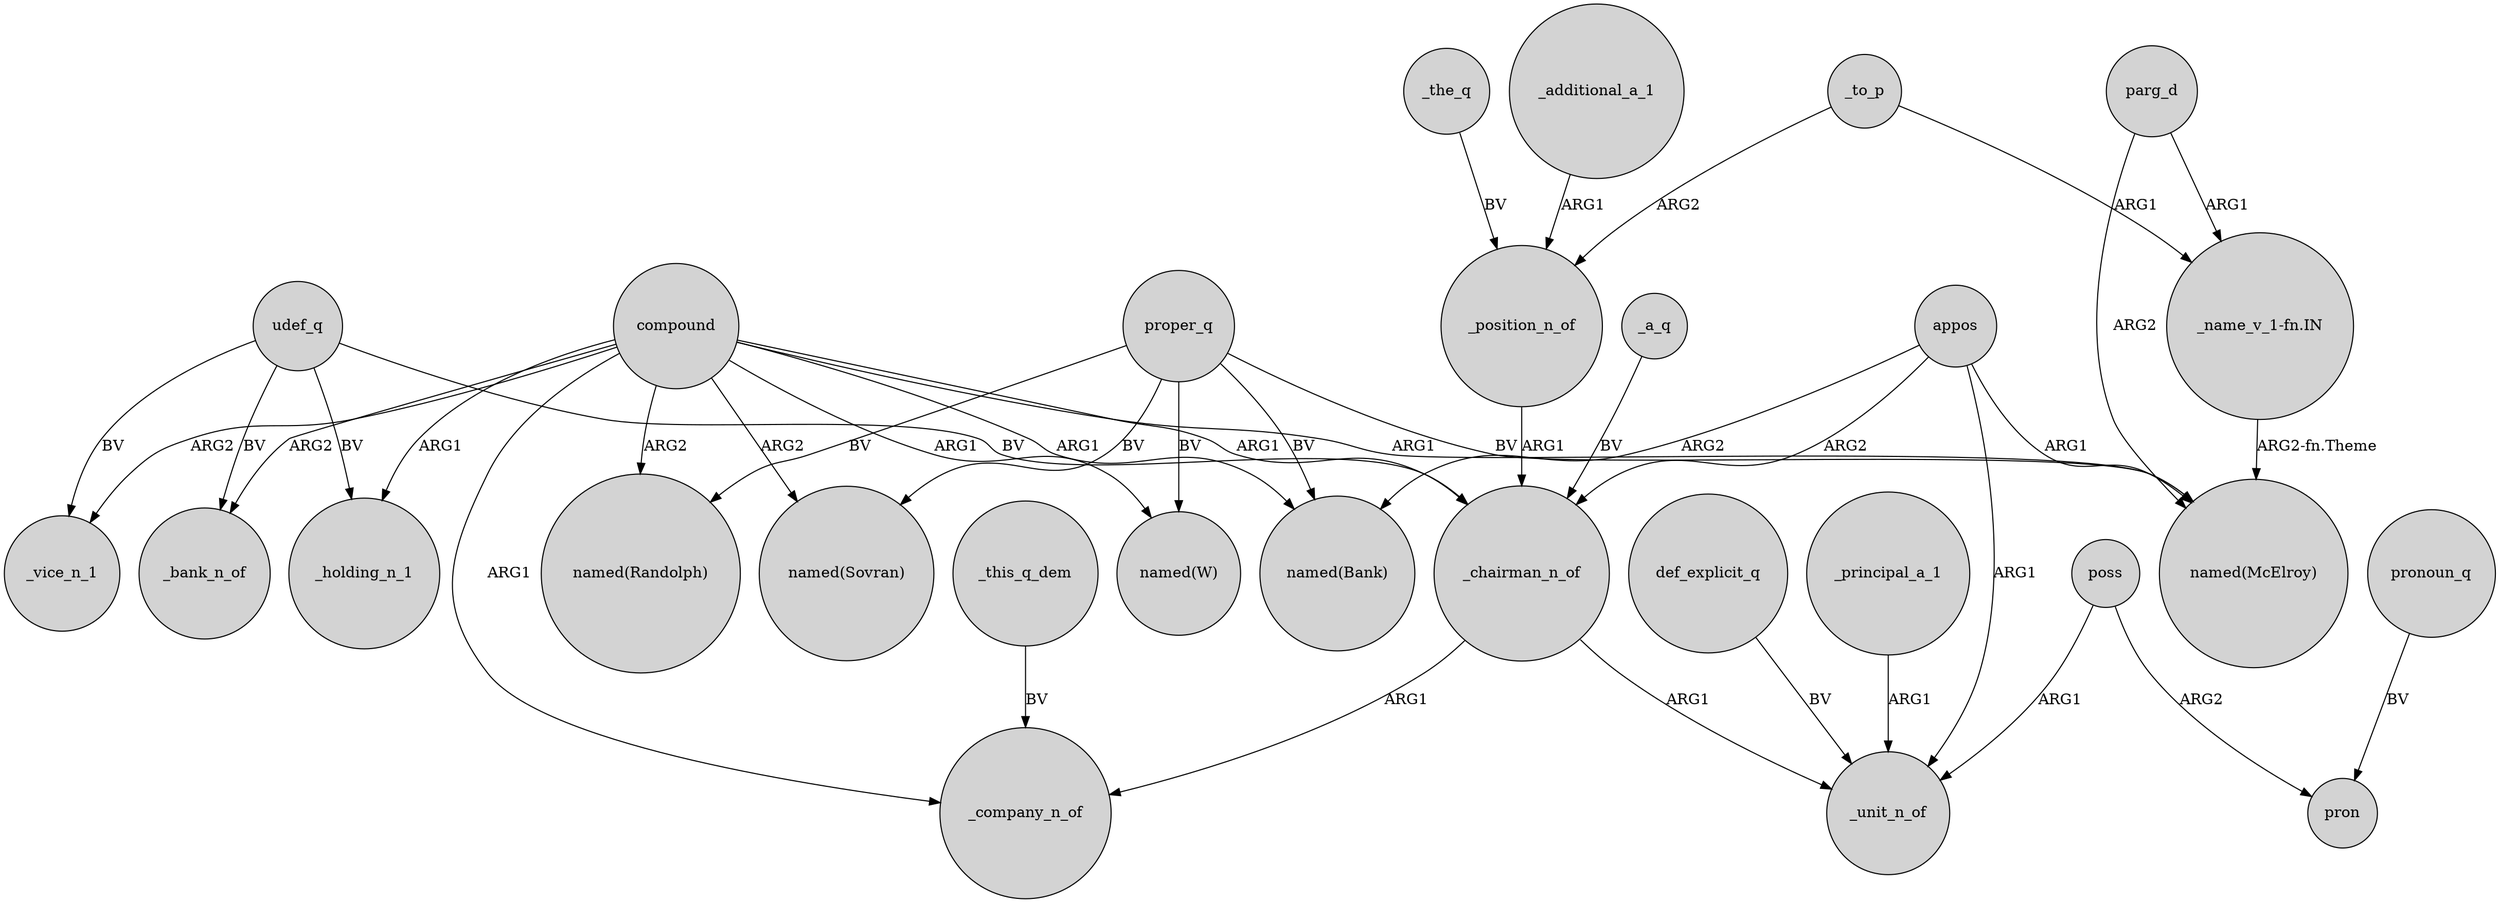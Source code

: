 digraph {
	node [shape=circle style=filled]
	compound -> _vice_n_1 [label=ARG2]
	compound -> _bank_n_of [label=ARG2]
	proper_q -> "named(McElroy)" [label=BV]
	compound -> _chairman_n_of [label=ARG1]
	poss -> pron [label=ARG2]
	compound -> "named(Sovran)" [label=ARG2]
	proper_q -> "named(W)" [label=BV]
	def_explicit_q -> _unit_n_of [label=BV]
	_principal_a_1 -> _unit_n_of [label=ARG1]
	parg_d -> "named(McElroy)" [label=ARG2]
	_this_q_dem -> _company_n_of [label=BV]
	appos -> _unit_n_of [label=ARG1]
	_the_q -> _position_n_of [label=BV]
	udef_q -> _vice_n_1 [label=BV]
	compound -> _holding_n_1 [label=ARG1]
	udef_q -> _chairman_n_of [label=BV]
	compound -> _company_n_of [label=ARG1]
	pronoun_q -> pron [label=BV]
	proper_q -> "named(Bank)" [label=BV]
	compound -> "named(McElroy)" [label=ARG1]
	_additional_a_1 -> _position_n_of [label=ARG1]
	appos -> _chairman_n_of [label=ARG2]
	poss -> _unit_n_of [label=ARG1]
	compound -> "named(W)" [label=ARG1]
	_to_p -> "_name_v_1-fn.IN" [label=ARG1]
	appos -> "named(McElroy)" [label=ARG1]
	"_name_v_1-fn.IN" -> "named(McElroy)" [label="ARG2-fn.Theme"]
	_a_q -> _chairman_n_of [label=BV]
	proper_q -> "named(Sovran)" [label=BV]
	appos -> "named(Bank)" [label=ARG2]
	_position_n_of -> _chairman_n_of [label=ARG1]
	compound -> "named(Bank)" [label=ARG1]
	compound -> "named(Randolph)" [label=ARG2]
	_to_p -> _position_n_of [label=ARG2]
	udef_q -> _holding_n_1 [label=BV]
	_chairman_n_of -> _company_n_of [label=ARG1]
	parg_d -> "_name_v_1-fn.IN" [label=ARG1]
	proper_q -> "named(Randolph)" [label=BV]
	udef_q -> _bank_n_of [label=BV]
	_chairman_n_of -> _unit_n_of [label=ARG1]
}
